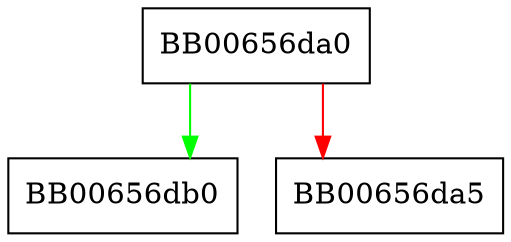digraph UI_method_set_flusher {
  node [shape="box"];
  graph [splines=ortho];
  BB00656da0 -> BB00656db0 [color="green"];
  BB00656da0 -> BB00656da5 [color="red"];
}